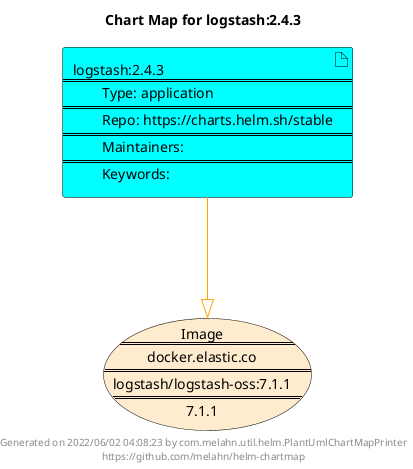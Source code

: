 @startuml
skinparam linetype ortho
skinparam backgroundColor white
skinparam usecaseBorderColor black
skinparam usecaseArrowColor LightSlateGray
skinparam artifactBorderColor black
skinparam artifactArrowColor LightSlateGray

title Chart Map for logstash:2.4.3

'There is one referenced Helm Chart
artifact "logstash:2.4.3\n====\n\tType: application\n====\n\tRepo: https://charts.helm.sh/stable\n====\n\tMaintainers: \n====\n\tKeywords: " as logstash_2_4_3 #Aqua

'There is one referenced Docker Image
usecase "Image\n====\ndocker.elastic.co\n====\nlogstash/logstash-oss:7.1.1\n====\n7.1.1" as docker_elastic_co_logstash_logstash_oss_7_1_1 #BlanchedAlmond

'Chart Dependencies
logstash_2_4_3--[#orange]-|>docker_elastic_co_logstash_logstash_oss_7_1_1

center footer Generated on 2022/06/02 04:08:23 by com.melahn.util.helm.PlantUmlChartMapPrinter\nhttps://github.com/melahn/helm-chartmap
@enduml
